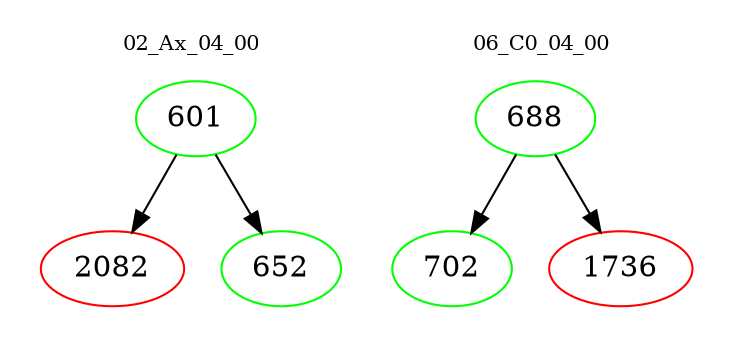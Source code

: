 digraph{
subgraph cluster_0 {
color = white
label = "02_Ax_04_00";
fontsize=10;
T0_601 [label="601", color="green"]
T0_601 -> T0_2082 [color="black"]
T0_2082 [label="2082", color="red"]
T0_601 -> T0_652 [color="black"]
T0_652 [label="652", color="green"]
}
subgraph cluster_1 {
color = white
label = "06_C0_04_00";
fontsize=10;
T1_688 [label="688", color="green"]
T1_688 -> T1_702 [color="black"]
T1_702 [label="702", color="green"]
T1_688 -> T1_1736 [color="black"]
T1_1736 [label="1736", color="red"]
}
}
